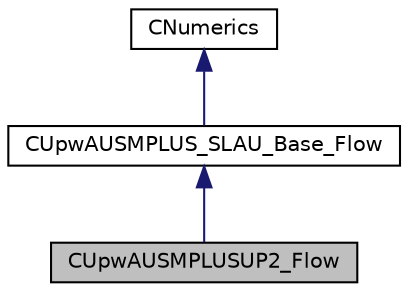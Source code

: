 digraph "CUpwAUSMPLUSUP2_Flow"
{
  edge [fontname="Helvetica",fontsize="10",labelfontname="Helvetica",labelfontsize="10"];
  node [fontname="Helvetica",fontsize="10",shape=record];
  Node3 [label="CUpwAUSMPLUSUP2_Flow",height=0.2,width=0.4,color="black", fillcolor="grey75", style="filled", fontcolor="black"];
  Node4 -> Node3 [dir="back",color="midnightblue",fontsize="10",style="solid",fontname="Helvetica"];
  Node4 [label="CUpwAUSMPLUS_SLAU_Base_Flow",height=0.2,width=0.4,color="black", fillcolor="white", style="filled",URL="$class_c_upw_a_u_s_m_p_l_u_s___s_l_a_u___base___flow.html",tooltip="Base class for AUSM+up(2) and SLAU(2) convective schemes. "];
  Node5 -> Node4 [dir="back",color="midnightblue",fontsize="10",style="solid",fontname="Helvetica"];
  Node5 [label="CNumerics",height=0.2,width=0.4,color="black", fillcolor="white", style="filled",URL="$class_c_numerics.html",tooltip="Class for defining the numerical methods. "];
}
